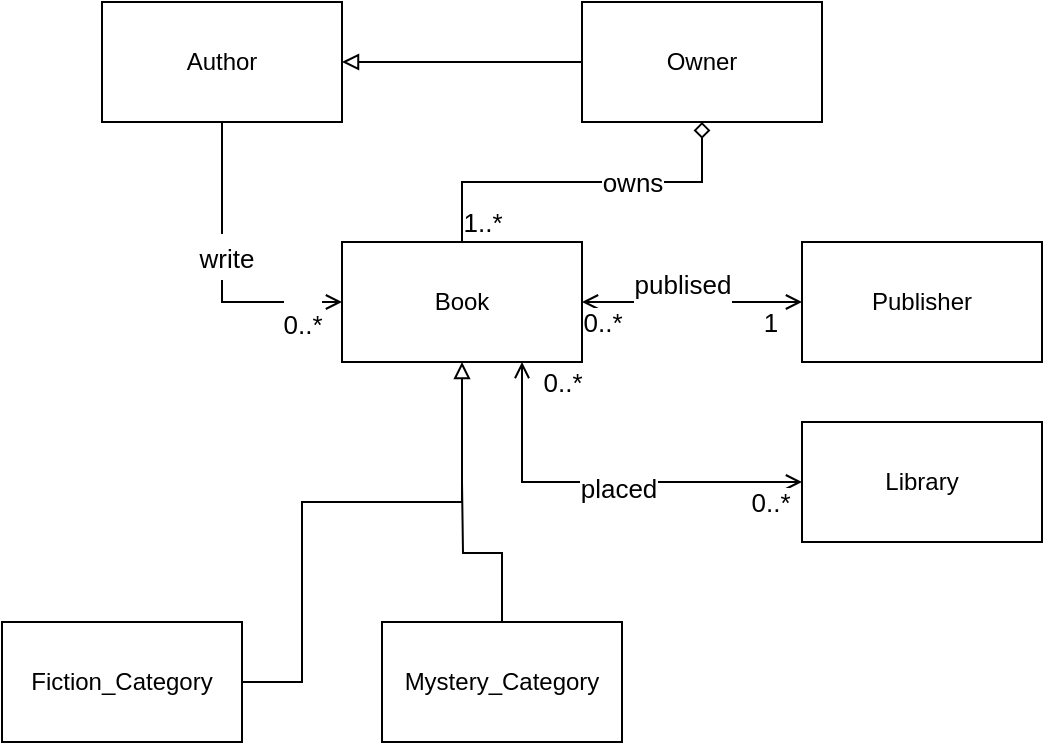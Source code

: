 <mxfile version="13.8.0" type="github">
  <diagram id="C5RBs43oDa-KdzZeNtuy" name="Page-1">
    <mxGraphModel dx="868" dy="393" grid="1" gridSize="10" guides="1" tooltips="1" connect="1" arrows="1" fold="1" page="1" pageScale="1" pageWidth="827" pageHeight="1169" math="0" shadow="0">
      <root>
        <mxCell id="WIyWlLk6GJQsqaUBKTNV-0" />
        <mxCell id="WIyWlLk6GJQsqaUBKTNV-1" parent="WIyWlLk6GJQsqaUBKTNV-0" />
        <mxCell id="qTdEhGBgqvxBfTa15Of2-7" style="edgeStyle=orthogonalEdgeStyle;rounded=0;orthogonalLoop=1;jettySize=auto;html=1;entryX=0;entryY=0.5;entryDx=0;entryDy=0;endArrow=open;endFill=0;" parent="WIyWlLk6GJQsqaUBKTNV-1" source="qTdEhGBgqvxBfTa15Of2-1" target="qTdEhGBgqvxBfTa15Of2-3" edge="1">
          <mxGeometry relative="1" as="geometry" />
        </mxCell>
        <mxCell id="qTdEhGBgqvxBfTa15Of2-24" value="&lt;font style=&quot;font-size: 13px&quot;&gt;write&lt;/font&gt;" style="edgeLabel;html=1;align=center;verticalAlign=middle;resizable=0;points=[];fontSize=19;" parent="qTdEhGBgqvxBfTa15Of2-7" vertex="1" connectable="0">
          <mxGeometry x="-0.107" y="2" relative="1" as="geometry">
            <mxPoint as="offset" />
          </mxGeometry>
        </mxCell>
        <mxCell id="qTdEhGBgqvxBfTa15Of2-25" value="&lt;font style=&quot;font-size: 13px&quot;&gt;0..*&lt;/font&gt;" style="edgeLabel;html=1;align=center;verticalAlign=middle;resizable=0;points=[];fontSize=19;" parent="qTdEhGBgqvxBfTa15Of2-7" vertex="1" connectable="0">
          <mxGeometry x="-0.813" relative="1" as="geometry">
            <mxPoint x="40" y="86" as="offset" />
          </mxGeometry>
        </mxCell>
        <mxCell id="qTdEhGBgqvxBfTa15Of2-1" value="Author" style="rounded=0;whiteSpace=wrap;html=1;" parent="WIyWlLk6GJQsqaUBKTNV-1" vertex="1">
          <mxGeometry x="80" y="40" width="120" height="60" as="geometry" />
        </mxCell>
        <mxCell id="qTdEhGBgqvxBfTa15Of2-4" style="edgeStyle=orthogonalEdgeStyle;rounded=0;orthogonalLoop=1;jettySize=auto;html=1;entryX=1;entryY=0.5;entryDx=0;entryDy=0;endArrow=block;endFill=0;" parent="WIyWlLk6GJQsqaUBKTNV-1" source="qTdEhGBgqvxBfTa15Of2-2" target="qTdEhGBgqvxBfTa15Of2-1" edge="1">
          <mxGeometry relative="1" as="geometry" />
        </mxCell>
        <mxCell id="qTdEhGBgqvxBfTa15Of2-2" value="Owner" style="rounded=0;whiteSpace=wrap;html=1;" parent="WIyWlLk6GJQsqaUBKTNV-1" vertex="1">
          <mxGeometry x="320" y="40" width="120" height="60" as="geometry" />
        </mxCell>
        <mxCell id="qTdEhGBgqvxBfTa15Of2-6" style="edgeStyle=orthogonalEdgeStyle;rounded=0;orthogonalLoop=1;jettySize=auto;html=1;entryX=0.5;entryY=1;entryDx=0;entryDy=0;endArrow=diamond;endFill=0;" parent="WIyWlLk6GJQsqaUBKTNV-1" source="qTdEhGBgqvxBfTa15Of2-3" target="qTdEhGBgqvxBfTa15Of2-2" edge="1">
          <mxGeometry relative="1" as="geometry">
            <Array as="points">
              <mxPoint x="260" y="130" />
              <mxPoint x="380" y="130" />
            </Array>
          </mxGeometry>
        </mxCell>
        <mxCell id="qTdEhGBgqvxBfTa15Of2-33" value="owns" style="edgeLabel;html=1;align=center;verticalAlign=middle;resizable=0;points=[];fontSize=13;" parent="qTdEhGBgqvxBfTa15Of2-6" vertex="1" connectable="0">
          <mxGeometry x="0.278" relative="1" as="geometry">
            <mxPoint as="offset" />
          </mxGeometry>
        </mxCell>
        <mxCell id="qTdEhGBgqvxBfTa15Of2-34" value="1..*" style="edgeLabel;html=1;align=center;verticalAlign=middle;resizable=0;points=[];fontSize=13;" parent="qTdEhGBgqvxBfTa15Of2-6" vertex="1" connectable="0">
          <mxGeometry x="-0.711" y="-8" relative="1" as="geometry">
            <mxPoint x="2" y="16" as="offset" />
          </mxGeometry>
        </mxCell>
        <mxCell id="qTdEhGBgqvxBfTa15Of2-9" style="edgeStyle=orthogonalEdgeStyle;rounded=0;orthogonalLoop=1;jettySize=auto;html=1;entryX=0;entryY=0.5;entryDx=0;entryDy=0;endArrow=open;endFill=0;startArrow=open;startFill=0;" parent="WIyWlLk6GJQsqaUBKTNV-1" source="qTdEhGBgqvxBfTa15Of2-3" target="qTdEhGBgqvxBfTa15Of2-8" edge="1">
          <mxGeometry relative="1" as="geometry" />
        </mxCell>
        <mxCell id="qTdEhGBgqvxBfTa15Of2-22" value="&lt;font style=&quot;font-size: 13px&quot;&gt;publised&lt;/font&gt;" style="edgeLabel;html=1;align=center;verticalAlign=middle;resizable=0;points=[];fontSize=19;" parent="qTdEhGBgqvxBfTa15Of2-9" vertex="1" connectable="0">
          <mxGeometry x="-0.327" y="-3" relative="1" as="geometry">
            <mxPoint x="13" y="-13" as="offset" />
          </mxGeometry>
        </mxCell>
        <mxCell id="qTdEhGBgqvxBfTa15Of2-28" value="0..*" style="edgeLabel;html=1;align=center;verticalAlign=middle;resizable=0;points=[];fontSize=13;" parent="qTdEhGBgqvxBfTa15Of2-9" vertex="1" connectable="0">
          <mxGeometry x="-0.727" y="-2" relative="1" as="geometry">
            <mxPoint x="-5" y="8" as="offset" />
          </mxGeometry>
        </mxCell>
        <mxCell id="qTdEhGBgqvxBfTa15Of2-29" value="1" style="edgeLabel;html=1;align=center;verticalAlign=middle;resizable=0;points=[];fontSize=13;" parent="qTdEhGBgqvxBfTa15Of2-9" vertex="1" connectable="0">
          <mxGeometry x="0.673" relative="1" as="geometry">
            <mxPoint x="2" y="10" as="offset" />
          </mxGeometry>
        </mxCell>
        <mxCell id="qTdEhGBgqvxBfTa15Of2-12" style="edgeStyle=orthogonalEdgeStyle;rounded=0;orthogonalLoop=1;jettySize=auto;html=1;exitX=0.75;exitY=1;exitDx=0;exitDy=0;entryX=0;entryY=0.5;entryDx=0;entryDy=0;startArrow=open;startFill=0;endArrow=open;endFill=0;" parent="WIyWlLk6GJQsqaUBKTNV-1" source="qTdEhGBgqvxBfTa15Of2-3" target="qTdEhGBgqvxBfTa15Of2-11" edge="1">
          <mxGeometry relative="1" as="geometry" />
        </mxCell>
        <mxCell id="qTdEhGBgqvxBfTa15Of2-19" value="&lt;font style=&quot;font-size: 13px;&quot;&gt;0..*&lt;/font&gt;" style="edgeLabel;html=1;align=center;verticalAlign=middle;resizable=0;points=[];fontSize=13;" parent="qTdEhGBgqvxBfTa15Of2-12" vertex="1" connectable="0">
          <mxGeometry x="-0.8" y="1" relative="1" as="geometry">
            <mxPoint x="19" y="-10" as="offset" />
          </mxGeometry>
        </mxCell>
        <mxCell id="qTdEhGBgqvxBfTa15Of2-21" value="&lt;font style=&quot;font-size: 13px&quot;&gt;placed&lt;/font&gt;" style="edgeLabel;html=1;align=center;verticalAlign=middle;resizable=0;points=[];fontSize=19;" parent="qTdEhGBgqvxBfTa15Of2-12" vertex="1" connectable="0">
          <mxGeometry x="0.08" y="-2" relative="1" as="geometry">
            <mxPoint as="offset" />
          </mxGeometry>
        </mxCell>
        <mxCell id="qTdEhGBgqvxBfTa15Of2-26" value="0..*" style="edgeLabel;html=1;align=center;verticalAlign=middle;resizable=0;points=[];fontSize=13;" parent="qTdEhGBgqvxBfTa15Of2-12" vertex="1" connectable="0">
          <mxGeometry x="0.8" y="-1" relative="1" as="geometry">
            <mxPoint x="4" y="9" as="offset" />
          </mxGeometry>
        </mxCell>
        <mxCell id="qTdEhGBgqvxBfTa15Of2-3" value="Book" style="rounded=0;whiteSpace=wrap;html=1;" parent="WIyWlLk6GJQsqaUBKTNV-1" vertex="1">
          <mxGeometry x="200" y="160" width="120" height="60" as="geometry" />
        </mxCell>
        <mxCell id="qTdEhGBgqvxBfTa15Of2-8" value="Publisher" style="rounded=0;whiteSpace=wrap;html=1;" parent="WIyWlLk6GJQsqaUBKTNV-1" vertex="1">
          <mxGeometry x="430" y="160" width="120" height="60" as="geometry" />
        </mxCell>
        <mxCell id="qTdEhGBgqvxBfTa15Of2-11" value="Library" style="rounded=0;whiteSpace=wrap;html=1;" parent="WIyWlLk6GJQsqaUBKTNV-1" vertex="1">
          <mxGeometry x="430" y="250" width="120" height="60" as="geometry" />
        </mxCell>
        <mxCell id="qTdEhGBgqvxBfTa15Of2-17" style="edgeStyle=orthogonalEdgeStyle;rounded=0;orthogonalLoop=1;jettySize=auto;html=1;entryX=0.5;entryY=1;entryDx=0;entryDy=0;startArrow=none;startFill=0;endArrow=block;endFill=0;" parent="WIyWlLk6GJQsqaUBKTNV-1" source="qTdEhGBgqvxBfTa15Of2-13" target="qTdEhGBgqvxBfTa15Of2-3" edge="1">
          <mxGeometry relative="1" as="geometry">
            <Array as="points">
              <mxPoint x="180" y="380" />
              <mxPoint x="180" y="290" />
              <mxPoint x="260" y="290" />
            </Array>
          </mxGeometry>
        </mxCell>
        <mxCell id="qTdEhGBgqvxBfTa15Of2-13" value="Fiction_Category" style="rounded=0;whiteSpace=wrap;html=1;" parent="WIyWlLk6GJQsqaUBKTNV-1" vertex="1">
          <mxGeometry x="30" y="350" width="120" height="60" as="geometry" />
        </mxCell>
        <mxCell id="qTdEhGBgqvxBfTa15Of2-18" style="edgeStyle=orthogonalEdgeStyle;rounded=0;orthogonalLoop=1;jettySize=auto;html=1;startArrow=none;startFill=0;endArrow=none;endFill=0;" parent="WIyWlLk6GJQsqaUBKTNV-1" source="qTdEhGBgqvxBfTa15Of2-14" edge="1">
          <mxGeometry relative="1" as="geometry">
            <mxPoint x="260" y="280" as="targetPoint" />
          </mxGeometry>
        </mxCell>
        <mxCell id="qTdEhGBgqvxBfTa15Of2-14" value="Mystery_Category" style="rounded=0;whiteSpace=wrap;html=1;" parent="WIyWlLk6GJQsqaUBKTNV-1" vertex="1">
          <mxGeometry x="220" y="350" width="120" height="60" as="geometry" />
        </mxCell>
      </root>
    </mxGraphModel>
  </diagram>
</mxfile>
